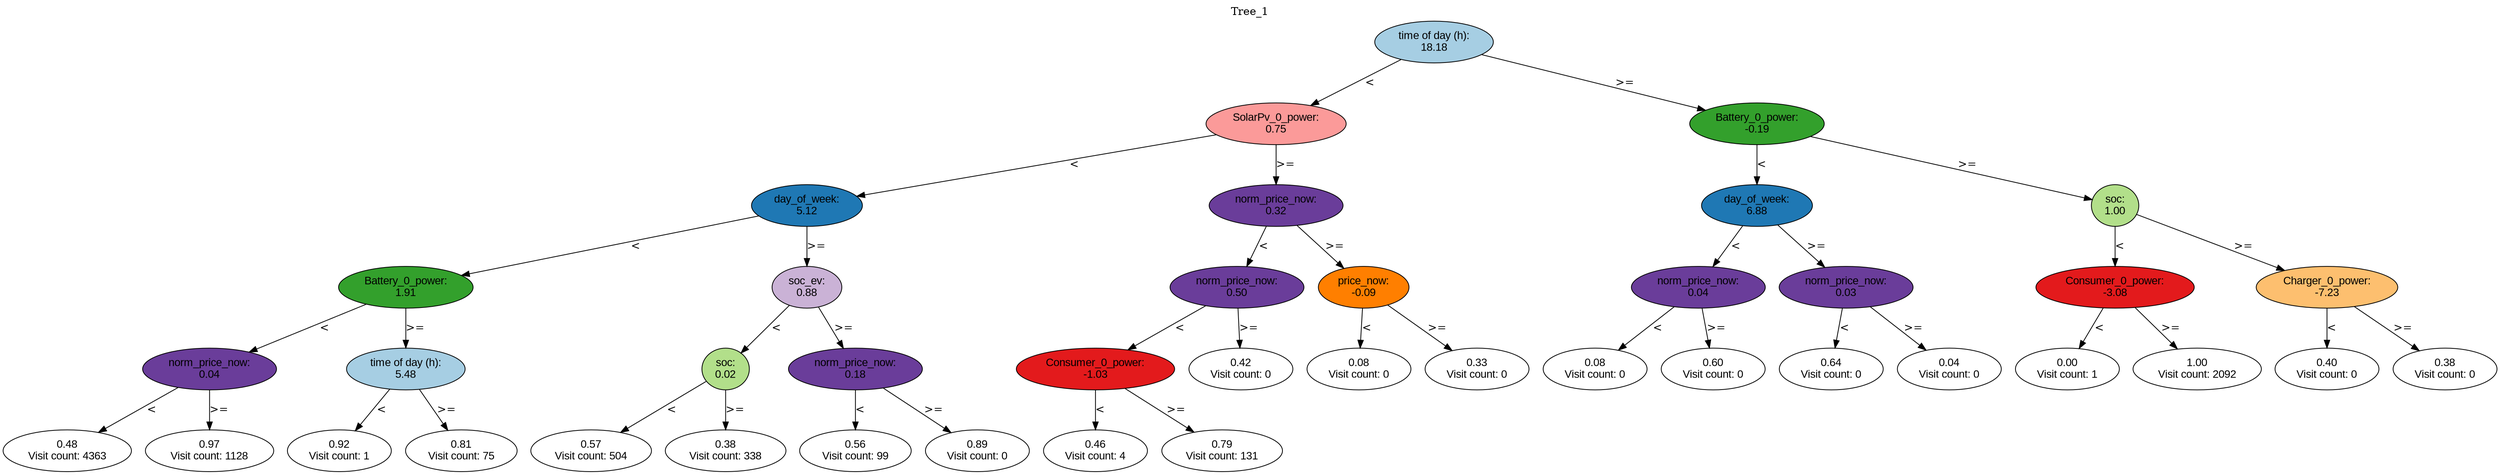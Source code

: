 digraph BST {
    node [fontname="Arial" style=filled colorscheme=paired12];
    0 [ label = "time of day (h):
18.18" fillcolor=1];
    1 [ label = "SolarPv_0_power:
0.75" fillcolor=5];
    2 [ label = "day_of_week:
5.12" fillcolor=2];
    3 [ label = "Battery_0_power:
1.91" fillcolor=4];
    4 [ label = "norm_price_now:
0.04" fillcolor=10];
    5 [ label = "0.48
Visit count: 4363" fillcolor=white];
    6 [ label = "0.97
Visit count: 1128" fillcolor=white];
    7 [ label = "time of day (h):
5.48" fillcolor=1];
    8 [ label = "0.92
Visit count: 1" fillcolor=white];
    9 [ label = "0.81
Visit count: 75" fillcolor=white];
    10 [ label = "soc_ev:
0.88" fillcolor=9];
    11 [ label = "soc:
0.02" fillcolor=3];
    12 [ label = "0.57
Visit count: 504" fillcolor=white];
    13 [ label = "0.38
Visit count: 338" fillcolor=white];
    14 [ label = "norm_price_now:
0.18" fillcolor=10];
    15 [ label = "0.56
Visit count: 99" fillcolor=white];
    16 [ label = "0.89
Visit count: 0" fillcolor=white];
    17 [ label = "norm_price_now:
0.32" fillcolor=10];
    18 [ label = "norm_price_now:
0.50" fillcolor=10];
    19 [ label = "Consumer_0_power:
-1.03" fillcolor=6];
    20 [ label = "0.46
Visit count: 4" fillcolor=white];
    21 [ label = "0.79
Visit count: 131" fillcolor=white];
    22 [ label = "0.42
Visit count: 0" fillcolor=white];
    23 [ label = "price_now:
-0.09" fillcolor=8];
    24 [ label = "0.08
Visit count: 0" fillcolor=white];
    25 [ label = "0.33
Visit count: 0" fillcolor=white];
    26 [ label = "Battery_0_power:
-0.19" fillcolor=4];
    27 [ label = "day_of_week:
6.88" fillcolor=2];
    28 [ label = "norm_price_now:
0.04" fillcolor=10];
    29 [ label = "0.08
Visit count: 0" fillcolor=white];
    30 [ label = "0.60
Visit count: 0" fillcolor=white];
    31 [ label = "norm_price_now:
0.03" fillcolor=10];
    32 [ label = "0.64
Visit count: 0" fillcolor=white];
    33 [ label = "0.04
Visit count: 0" fillcolor=white];
    34 [ label = "soc:
1.00" fillcolor=3];
    35 [ label = "Consumer_0_power:
-3.08" fillcolor=6];
    36 [ label = "0.00
Visit count: 1" fillcolor=white];
    37 [ label = "1.00
Visit count: 2092" fillcolor=white];
    38 [ label = "Charger_0_power:
-7.23" fillcolor=7];
    39 [ label = "0.40
Visit count: 0" fillcolor=white];
    40 [ label = "0.38
Visit count: 0" fillcolor=white];

    0  -> 1[ label = "<"];
    0  -> 26[ label = ">="];
    1  -> 2[ label = "<"];
    1  -> 17[ label = ">="];
    2  -> 3[ label = "<"];
    2  -> 10[ label = ">="];
    3  -> 4[ label = "<"];
    3  -> 7[ label = ">="];
    4  -> 5[ label = "<"];
    4  -> 6[ label = ">="];
    7  -> 8[ label = "<"];
    7  -> 9[ label = ">="];
    10  -> 11[ label = "<"];
    10  -> 14[ label = ">="];
    11  -> 12[ label = "<"];
    11  -> 13[ label = ">="];
    14  -> 15[ label = "<"];
    14  -> 16[ label = ">="];
    17  -> 18[ label = "<"];
    17  -> 23[ label = ">="];
    18  -> 19[ label = "<"];
    18  -> 22[ label = ">="];
    19  -> 20[ label = "<"];
    19  -> 21[ label = ">="];
    23  -> 24[ label = "<"];
    23  -> 25[ label = ">="];
    26  -> 27[ label = "<"];
    26  -> 34[ label = ">="];
    27  -> 28[ label = "<"];
    27  -> 31[ label = ">="];
    28  -> 29[ label = "<"];
    28  -> 30[ label = ">="];
    31  -> 32[ label = "<"];
    31  -> 33[ label = ">="];
    34  -> 35[ label = "<"];
    34  -> 38[ label = ">="];
    35  -> 36[ label = "<"];
    35  -> 37[ label = ">="];
    38  -> 39[ label = "<"];
    38  -> 40[ label = ">="];

    labelloc="t";
    label="Tree_1";
}